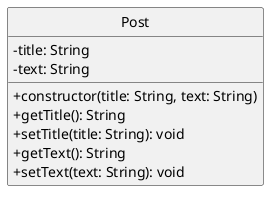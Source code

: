 @startuml
skinparam classAttributeIconSize 0
skinparam monochrome true
hide circle

class Post {
  -title: String
  -text: String
  +constructor(title: String, text: String)
  +getTitle(): String
  +setTitle(title: String): void
  +getText(): String
  +setText(text: String): void
}
@enduml
